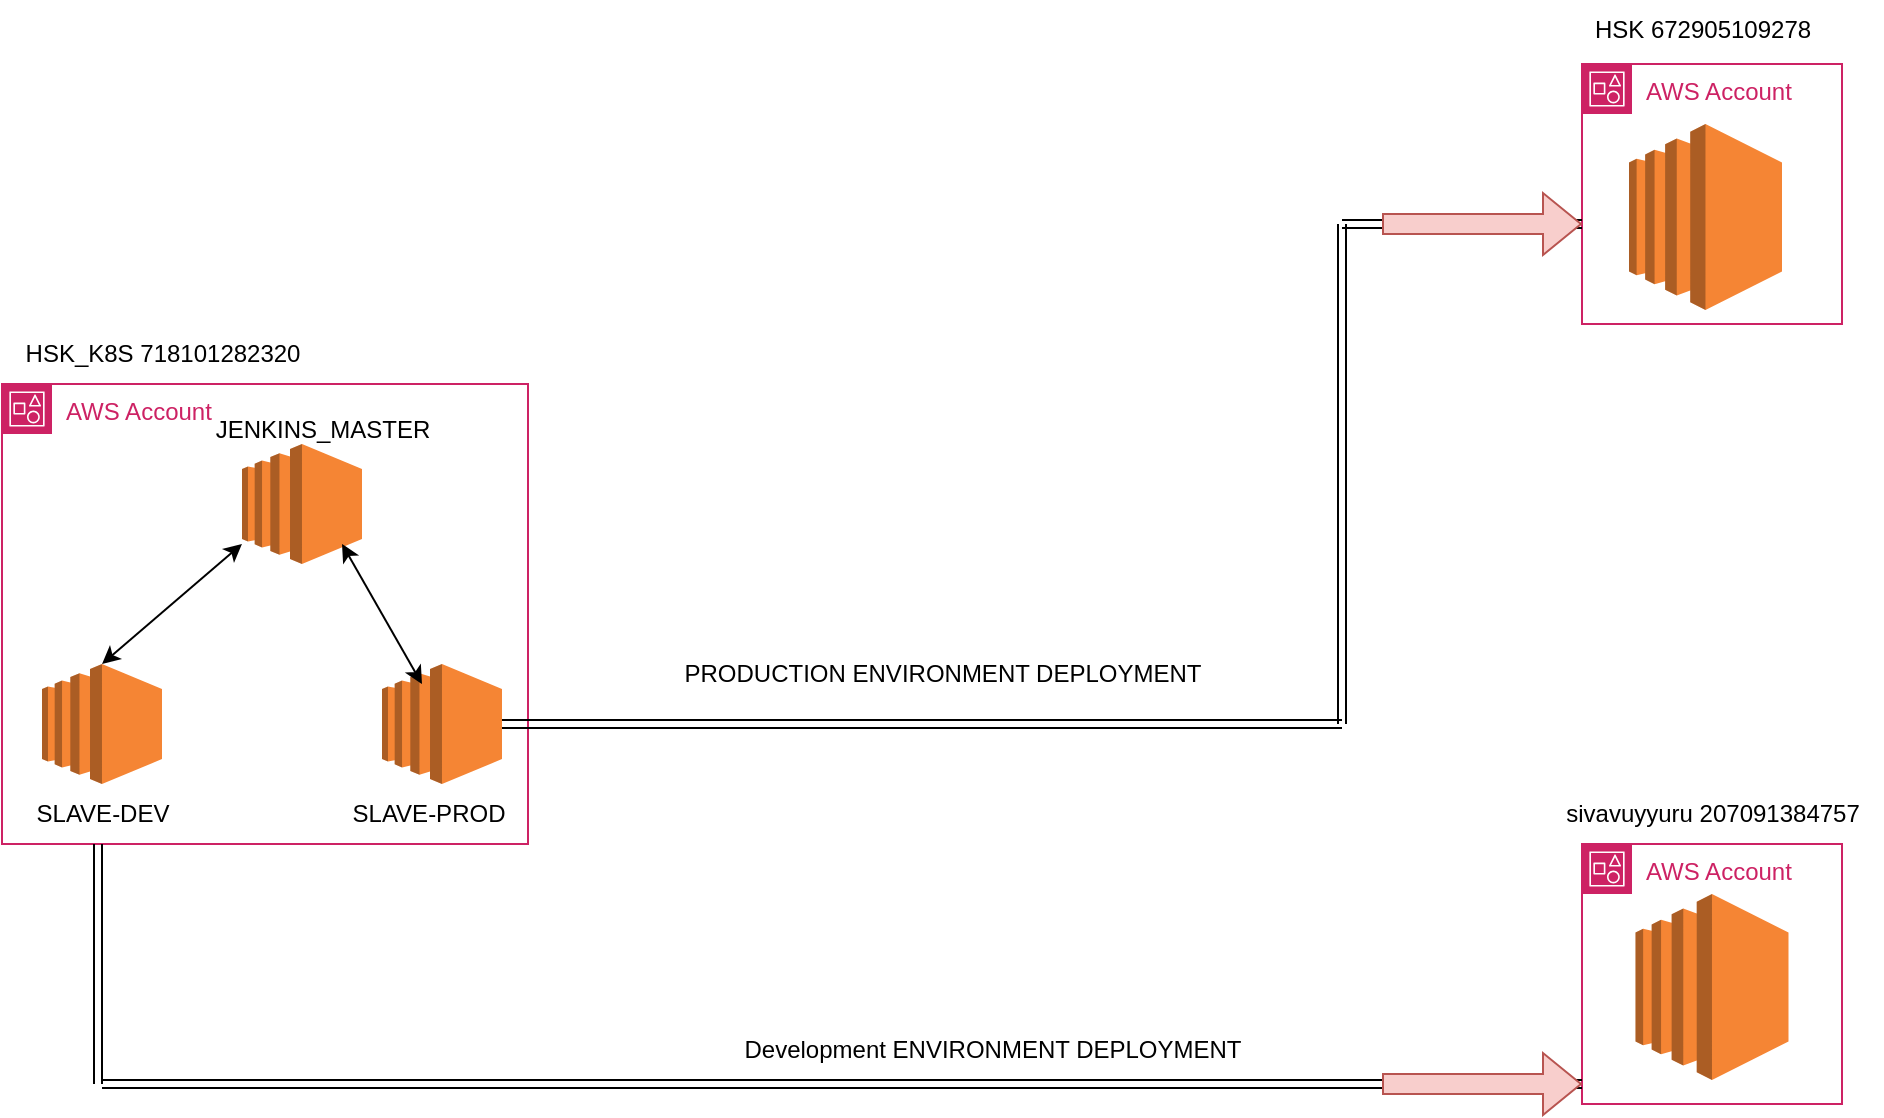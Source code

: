 <mxfile version="22.1.16" type="device">
  <diagram name="Page-1" id="3BWQjtUx21HL0v3SDL0n">
    <mxGraphModel dx="1781" dy="727" grid="1" gridSize="10" guides="1" tooltips="1" connect="1" arrows="1" fold="1" page="1" pageScale="1" pageWidth="827" pageHeight="1169" math="0" shadow="0">
      <root>
        <mxCell id="0" />
        <mxCell id="1" parent="0" />
        <mxCell id="ZjQE07w77ViL9WWXSrRC-1" value="AWS Account" style="points=[[0,0],[0.25,0],[0.5,0],[0.75,0],[1,0],[1,0.25],[1,0.5],[1,0.75],[1,1],[0.75,1],[0.5,1],[0.25,1],[0,1],[0,0.75],[0,0.5],[0,0.25]];outlineConnect=0;gradientColor=none;html=1;whiteSpace=wrap;fontSize=12;fontStyle=0;container=1;pointerEvents=0;collapsible=0;recursiveResize=0;shape=mxgraph.aws4.group;grIcon=mxgraph.aws4.group_account;strokeColor=#CD2264;fillColor=none;verticalAlign=top;align=left;spacingLeft=30;fontColor=#CD2264;dashed=0;" vertex="1" parent="1">
          <mxGeometry x="-120" y="200" width="263" height="230" as="geometry" />
        </mxCell>
        <mxCell id="ZjQE07w77ViL9WWXSrRC-2" value="" style="outlineConnect=0;dashed=0;verticalLabelPosition=bottom;verticalAlign=top;align=center;html=1;shape=mxgraph.aws3.ec2;fillColor=#F58534;gradientColor=none;" vertex="1" parent="ZjQE07w77ViL9WWXSrRC-1">
          <mxGeometry x="120" y="30" width="60" height="60" as="geometry" />
        </mxCell>
        <mxCell id="ZjQE07w77ViL9WWXSrRC-5" value="" style="outlineConnect=0;dashed=0;verticalLabelPosition=bottom;verticalAlign=top;align=center;html=1;shape=mxgraph.aws3.ec2;fillColor=#F58534;gradientColor=none;" vertex="1" parent="ZjQE07w77ViL9WWXSrRC-1">
          <mxGeometry x="20" y="140" width="60" height="60" as="geometry" />
        </mxCell>
        <mxCell id="ZjQE07w77ViL9WWXSrRC-4" value="" style="outlineConnect=0;dashed=0;verticalLabelPosition=bottom;verticalAlign=top;align=center;html=1;shape=mxgraph.aws3.ec2;fillColor=#F58534;gradientColor=none;" vertex="1" parent="ZjQE07w77ViL9WWXSrRC-1">
          <mxGeometry x="190" y="140" width="60" height="60" as="geometry" />
        </mxCell>
        <mxCell id="ZjQE07w77ViL9WWXSrRC-6" value="" style="endArrow=classic;startArrow=classic;html=1;rounded=0;exitX=0.5;exitY=0;exitDx=0;exitDy=0;exitPerimeter=0;" edge="1" parent="ZjQE07w77ViL9WWXSrRC-1" source="ZjQE07w77ViL9WWXSrRC-5">
          <mxGeometry width="50" height="50" relative="1" as="geometry">
            <mxPoint x="70" y="130" as="sourcePoint" />
            <mxPoint x="120" y="80" as="targetPoint" />
          </mxGeometry>
        </mxCell>
        <mxCell id="ZjQE07w77ViL9WWXSrRC-8" value="" style="endArrow=classic;startArrow=classic;html=1;rounded=0;" edge="1" parent="ZjQE07w77ViL9WWXSrRC-1">
          <mxGeometry width="50" height="50" relative="1" as="geometry">
            <mxPoint x="170" y="80" as="sourcePoint" />
            <mxPoint x="210" y="150" as="targetPoint" />
          </mxGeometry>
        </mxCell>
        <mxCell id="ZjQE07w77ViL9WWXSrRC-10" value="SLAVE-DEV" style="text;html=1;align=center;verticalAlign=middle;resizable=0;points=[];autosize=1;strokeColor=none;fillColor=none;" vertex="1" parent="ZjQE07w77ViL9WWXSrRC-1">
          <mxGeometry x="5" y="200" width="90" height="30" as="geometry" />
        </mxCell>
        <mxCell id="ZjQE07w77ViL9WWXSrRC-11" value="SLAVE-PROD" style="text;html=1;align=center;verticalAlign=middle;resizable=0;points=[];autosize=1;strokeColor=none;fillColor=none;" vertex="1" parent="ZjQE07w77ViL9WWXSrRC-1">
          <mxGeometry x="163" y="200" width="100" height="30" as="geometry" />
        </mxCell>
        <mxCell id="ZjQE07w77ViL9WWXSrRC-12" value="JENKINS_MASTER" style="text;html=1;align=center;verticalAlign=middle;resizable=0;points=[];autosize=1;strokeColor=none;fillColor=none;" vertex="1" parent="ZjQE07w77ViL9WWXSrRC-1">
          <mxGeometry x="95" y="8" width="130" height="30" as="geometry" />
        </mxCell>
        <mxCell id="ZjQE07w77ViL9WWXSrRC-13" value="AWS Account" style="points=[[0,0],[0.25,0],[0.5,0],[0.75,0],[1,0],[1,0.25],[1,0.5],[1,0.75],[1,1],[0.75,1],[0.5,1],[0.25,1],[0,1],[0,0.75],[0,0.5],[0,0.25]];outlineConnect=0;gradientColor=none;html=1;whiteSpace=wrap;fontSize=12;fontStyle=0;container=1;pointerEvents=0;collapsible=0;recursiveResize=0;shape=mxgraph.aws4.group;grIcon=mxgraph.aws4.group_account;strokeColor=#CD2264;fillColor=none;verticalAlign=top;align=left;spacingLeft=30;fontColor=#CD2264;dashed=0;" vertex="1" parent="1">
          <mxGeometry x="670" y="40" width="130" height="130" as="geometry" />
        </mxCell>
        <mxCell id="ZjQE07w77ViL9WWXSrRC-29" value="" style="outlineConnect=0;dashed=0;verticalLabelPosition=bottom;verticalAlign=top;align=center;html=1;shape=mxgraph.aws3.ec2;fillColor=#F58534;gradientColor=none;" vertex="1" parent="ZjQE07w77ViL9WWXSrRC-13">
          <mxGeometry x="23.5" y="30" width="76.5" height="93" as="geometry" />
        </mxCell>
        <mxCell id="ZjQE07w77ViL9WWXSrRC-14" value="AWS Account" style="points=[[0,0],[0.25,0],[0.5,0],[0.75,0],[1,0],[1,0.25],[1,0.5],[1,0.75],[1,1],[0.75,1],[0.5,1],[0.25,1],[0,1],[0,0.75],[0,0.5],[0,0.25]];outlineConnect=0;gradientColor=none;html=1;whiteSpace=wrap;fontSize=12;fontStyle=0;container=1;pointerEvents=0;collapsible=0;recursiveResize=0;shape=mxgraph.aws4.group;grIcon=mxgraph.aws4.group_account;strokeColor=#CD2264;fillColor=none;verticalAlign=top;align=left;spacingLeft=30;fontColor=#CD2264;dashed=0;" vertex="1" parent="1">
          <mxGeometry x="670" y="430" width="130" height="130" as="geometry" />
        </mxCell>
        <mxCell id="ZjQE07w77ViL9WWXSrRC-30" value="" style="outlineConnect=0;dashed=0;verticalLabelPosition=bottom;verticalAlign=top;align=center;html=1;shape=mxgraph.aws3.ec2;fillColor=#F58534;gradientColor=none;" vertex="1" parent="ZjQE07w77ViL9WWXSrRC-14">
          <mxGeometry x="26.75" y="25" width="76.5" height="93" as="geometry" />
        </mxCell>
        <mxCell id="ZjQE07w77ViL9WWXSrRC-15" value="HSK&amp;nbsp;672905109278" style="text;html=1;align=center;verticalAlign=middle;resizable=0;points=[];autosize=1;strokeColor=none;fillColor=none;" vertex="1" parent="1">
          <mxGeometry x="665" y="8" width="130" height="30" as="geometry" />
        </mxCell>
        <mxCell id="ZjQE07w77ViL9WWXSrRC-16" value="sivavuyyuru&amp;nbsp;207091384757" style="text;html=1;align=center;verticalAlign=middle;resizable=0;points=[];autosize=1;strokeColor=none;fillColor=none;" vertex="1" parent="1">
          <mxGeometry x="650" y="400" width="170" height="30" as="geometry" />
        </mxCell>
        <mxCell id="ZjQE07w77ViL9WWXSrRC-17" value="HSK_K8S&amp;nbsp;718101282320" style="text;html=1;align=center;verticalAlign=middle;resizable=0;points=[];autosize=1;strokeColor=none;fillColor=none;" vertex="1" parent="1">
          <mxGeometry x="-120" y="170" width="160" height="30" as="geometry" />
        </mxCell>
        <mxCell id="ZjQE07w77ViL9WWXSrRC-22" value="" style="shape=link;html=1;rounded=0;" edge="1" parent="1">
          <mxGeometry width="100" relative="1" as="geometry">
            <mxPoint x="130" y="370" as="sourcePoint" />
            <mxPoint x="550" y="370" as="targetPoint" />
          </mxGeometry>
        </mxCell>
        <mxCell id="ZjQE07w77ViL9WWXSrRC-23" value="" style="shape=link;html=1;rounded=0;" edge="1" parent="1">
          <mxGeometry width="100" relative="1" as="geometry">
            <mxPoint x="550" y="120" as="sourcePoint" />
            <mxPoint x="550" y="370" as="targetPoint" />
          </mxGeometry>
        </mxCell>
        <mxCell id="ZjQE07w77ViL9WWXSrRC-24" value="" style="shape=link;html=1;rounded=0;entryX=0;entryY=0.615;entryDx=0;entryDy=0;entryPerimeter=0;" edge="1" parent="1" target="ZjQE07w77ViL9WWXSrRC-13">
          <mxGeometry width="100" relative="1" as="geometry">
            <mxPoint x="550" y="120" as="sourcePoint" />
            <mxPoint x="650" y="120" as="targetPoint" />
          </mxGeometry>
        </mxCell>
        <mxCell id="ZjQE07w77ViL9WWXSrRC-25" value="" style="shape=link;html=1;rounded=0;" edge="1" parent="1">
          <mxGeometry width="100" relative="1" as="geometry">
            <mxPoint x="-70" y="550" as="sourcePoint" />
            <mxPoint x="670" y="550" as="targetPoint" />
          </mxGeometry>
        </mxCell>
        <mxCell id="ZjQE07w77ViL9WWXSrRC-26" value="" style="shape=link;html=1;rounded=0;" edge="1" parent="1">
          <mxGeometry width="100" relative="1" as="geometry">
            <mxPoint x="-72" y="550" as="sourcePoint" />
            <mxPoint x="-72" y="430" as="targetPoint" />
          </mxGeometry>
        </mxCell>
        <mxCell id="ZjQE07w77ViL9WWXSrRC-27" value="PRODUCTION ENVIRONMENT DEPLOYMENT" style="text;html=1;align=center;verticalAlign=middle;resizable=0;points=[];autosize=1;strokeColor=none;fillColor=none;" vertex="1" parent="1">
          <mxGeometry x="210" y="330" width="280" height="30" as="geometry" />
        </mxCell>
        <mxCell id="ZjQE07w77ViL9WWXSrRC-28" value="Development ENVIRONMENT DEPLOYMENT" style="text;html=1;align=center;verticalAlign=middle;resizable=0;points=[];autosize=1;strokeColor=none;fillColor=none;" vertex="1" parent="1">
          <mxGeometry x="240" y="518" width="270" height="30" as="geometry" />
        </mxCell>
        <mxCell id="ZjQE07w77ViL9WWXSrRC-31" value="" style="shape=flexArrow;endArrow=classic;html=1;rounded=0;fillColor=#f8cecc;strokeColor=#b85450;" edge="1" parent="1">
          <mxGeometry width="50" height="50" relative="1" as="geometry">
            <mxPoint x="570" y="550" as="sourcePoint" />
            <mxPoint x="670" y="550" as="targetPoint" />
          </mxGeometry>
        </mxCell>
        <mxCell id="ZjQE07w77ViL9WWXSrRC-32" value="" style="shape=flexArrow;endArrow=classic;html=1;rounded=0;fillColor=#f8cecc;strokeColor=#b85450;" edge="1" parent="1">
          <mxGeometry width="50" height="50" relative="1" as="geometry">
            <mxPoint x="570" y="120" as="sourcePoint" />
            <mxPoint x="670" y="120" as="targetPoint" />
          </mxGeometry>
        </mxCell>
      </root>
    </mxGraphModel>
  </diagram>
</mxfile>
